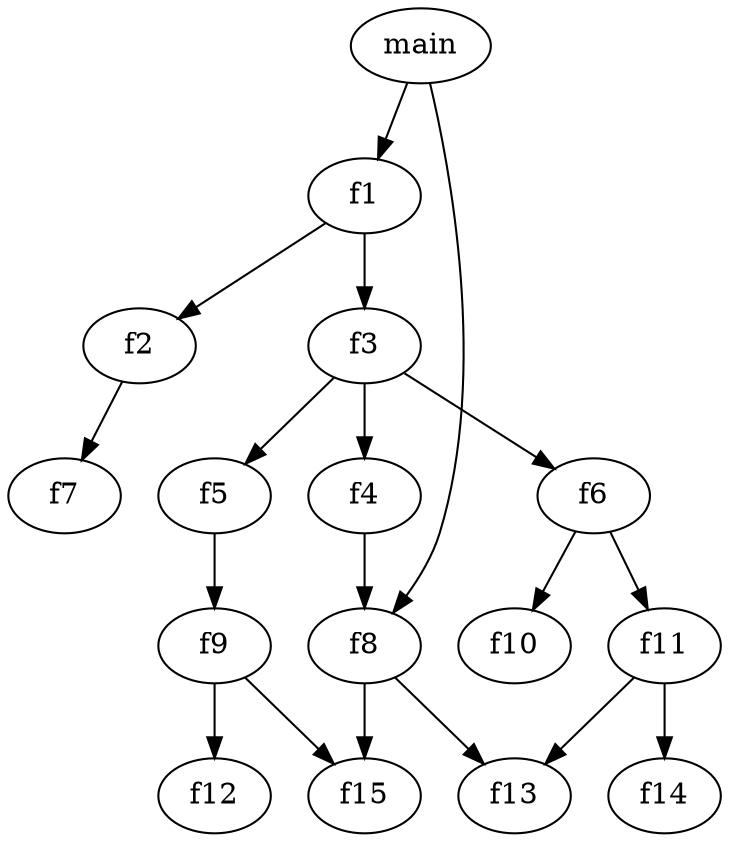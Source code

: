 digraph {
	0 [label=main]
	1 [label=f1]
	0 -> 1
	2 [label=f2]
	1 -> 2
	3 [label=f3]
	1 -> 3
	4 [label=f4]
	3 -> 4
	5 [label=f5]
	3 -> 5
	6 [label=f6]
	3 -> 6
	7 [label=f7]
	2 -> 7
	8 [label=f8]
	4 -> 8
	9 [label=f9]
	5 -> 9
	10 [label=f10]
	6 -> 10
	11 [label=f11]
	6 -> 11
	12 [label=f12]
	9 -> 12
	13 [label=f13]
	8 -> 13
	14 [label=f14]
	11 -> 14
	15 [label=f15]
	8 -> 15
	0 -> 8
	9 -> 15
	11 -> 13
}
